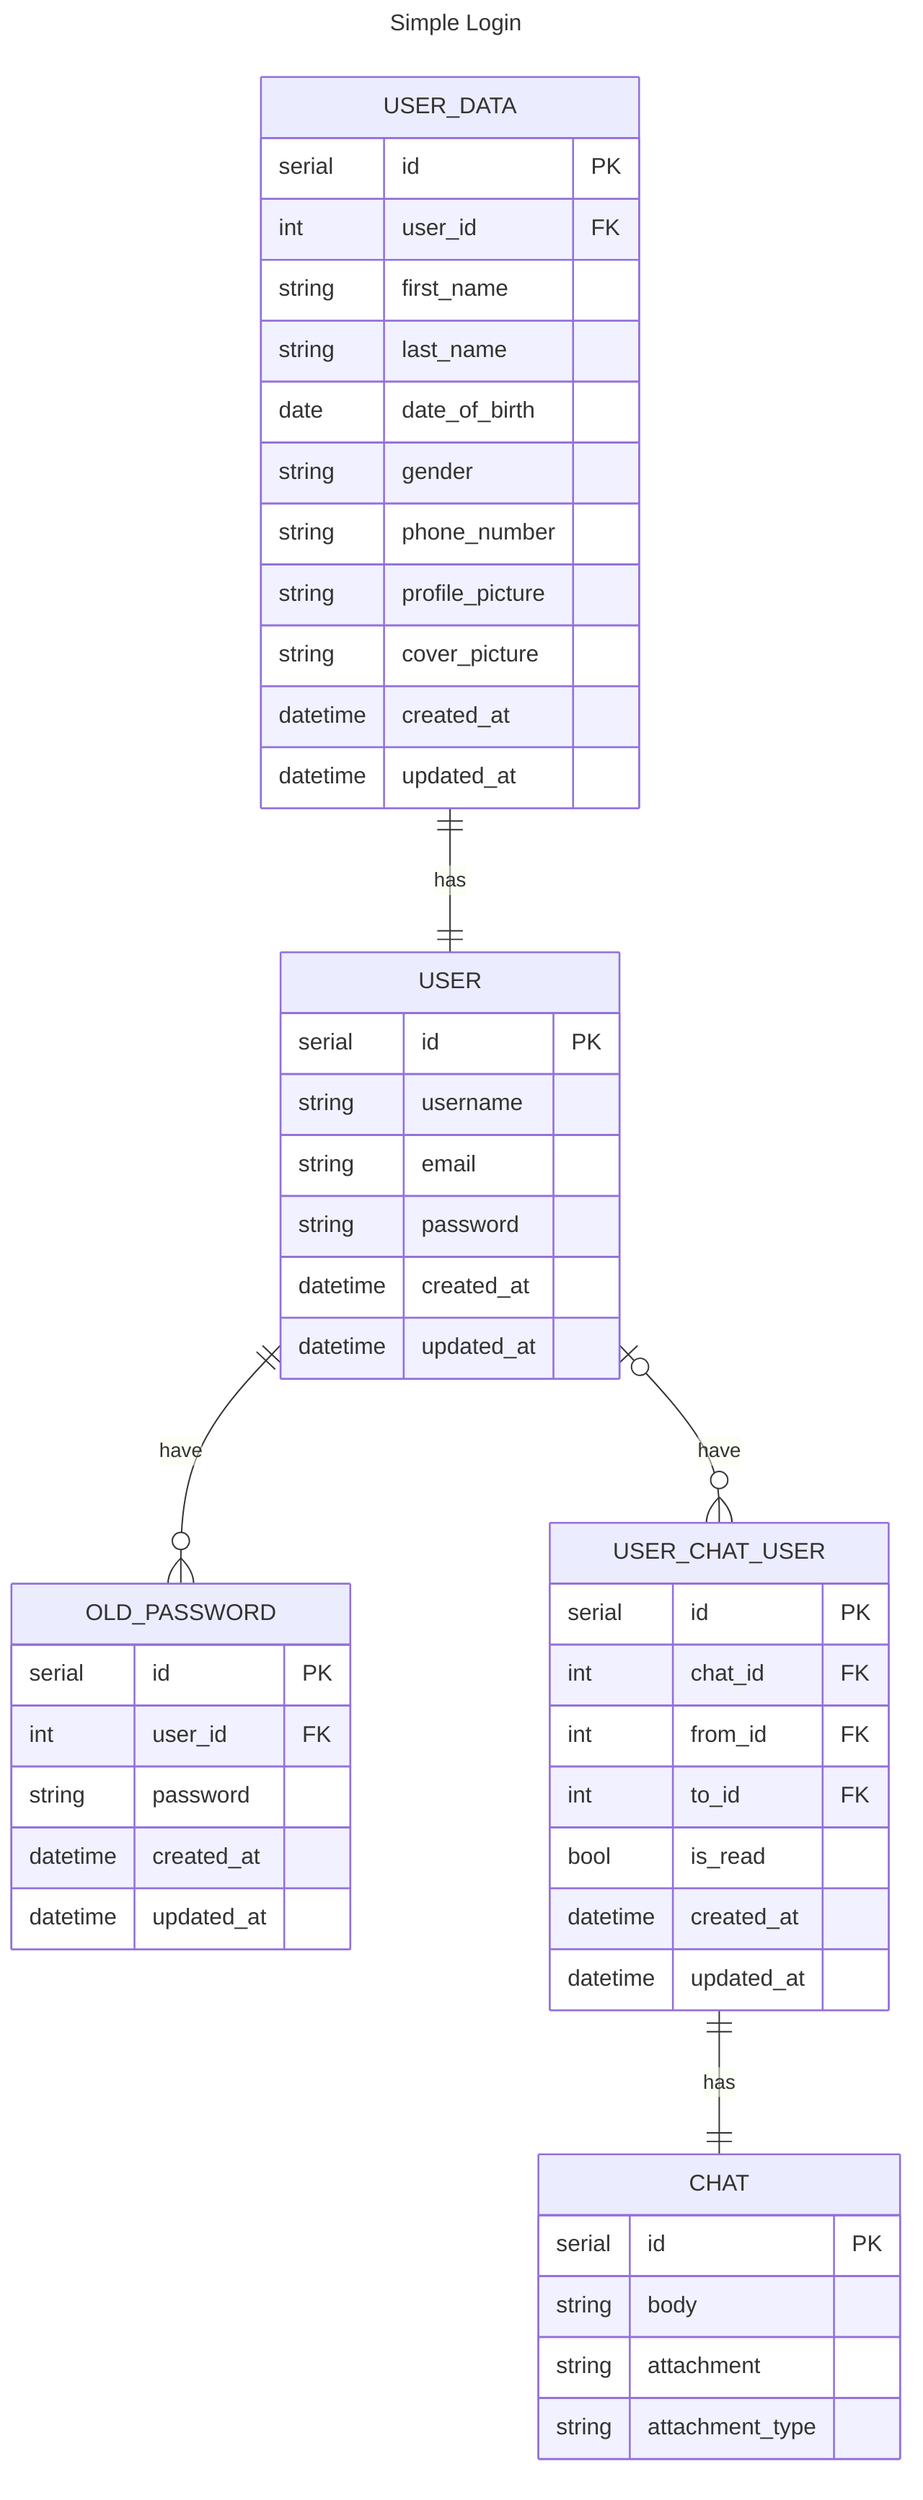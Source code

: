 ---
title: Simple Login
---
erDiagram
    USER_DATA ||--||USER : has
    USER ||--o{ OLD_PASSWORD : have
    USER |o--o{ USER_CHAT_USER : have
    USER_CHAT_USER ||--|| CHAT : has

    USER_DATA {
        serial id PK
        int user_id FK
        string first_name
        string last_name
        date date_of_birth
        string gender
        string phone_number
        string profile_picture
        string cover_picture
        datetime created_at
        datetime updated_at
    }

    USER {
        serial id PK
        string username
        string email
        string password
        datetime created_at
        datetime updated_at
    }

    OLD_PASSWORD {
        serial id PK
        int user_id FK
        string password
        datetime created_at
        datetime updated_at
    }

    CHAT {
        serial id PK
        string body
        string attachment
        string attachment_type
    }

    USER_CHAT_USER {
        serial id PK
        int chat_id FK
        int from_id FK
        int to_id FK
        bool is_read
        datetime created_at
        datetime updated_at
    }